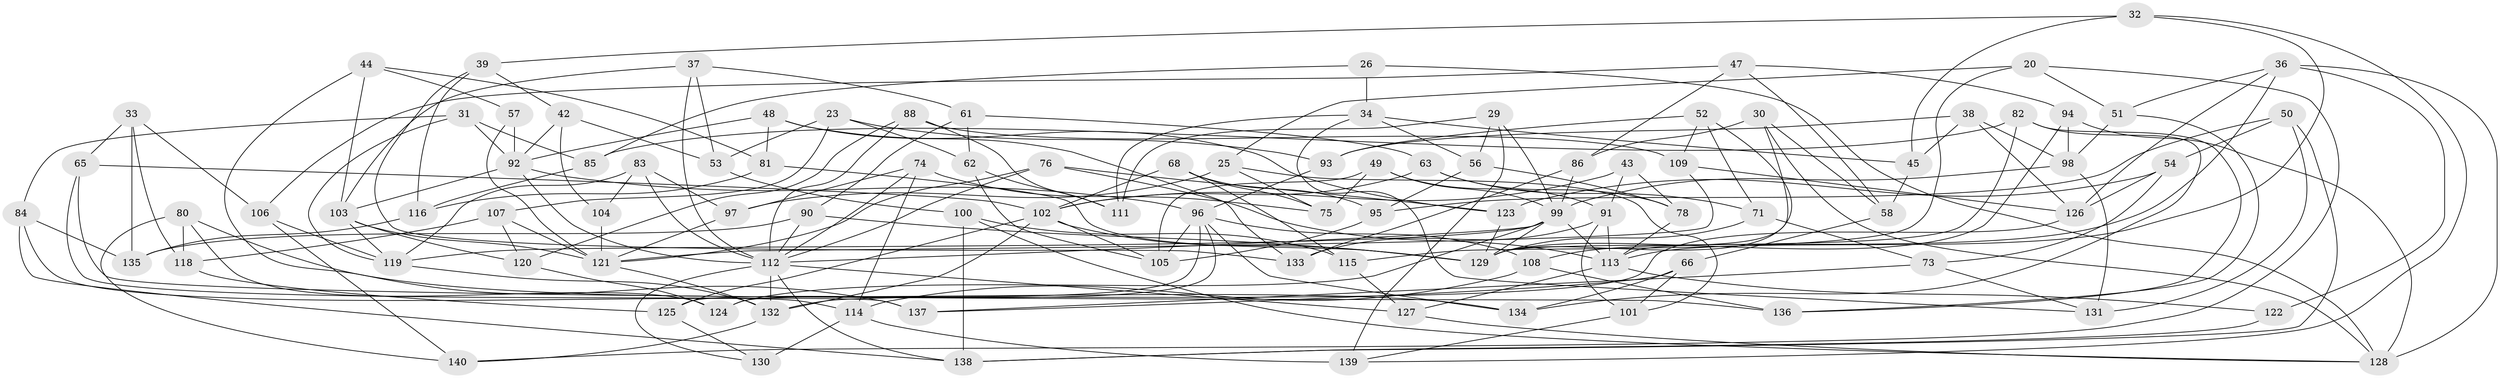 // original degree distribution, {4: 1.0}
// Generated by graph-tools (version 1.1) at 2025/03/03/04/25 22:03:46]
// undirected, 98 vertices, 219 edges
graph export_dot {
graph [start="1"]
  node [color=gray90,style=filled];
  20;
  23;
  25;
  26;
  29;
  30;
  31;
  32;
  33;
  34 [super="+3"];
  36 [super="+24"];
  37;
  38;
  39;
  42;
  43;
  44;
  45;
  47;
  48;
  49;
  50;
  51;
  52;
  53;
  54;
  56;
  57;
  58;
  61;
  62;
  63;
  65;
  66;
  68;
  71;
  73;
  74;
  75;
  76;
  78;
  80;
  81;
  82;
  83;
  84;
  85;
  86;
  88;
  90;
  91 [super="+17"];
  92 [super="+19+40"];
  93;
  94;
  95;
  96 [super="+1+12"];
  97;
  98 [super="+79"];
  99 [super="+6+35+64"];
  100 [super="+46"];
  101;
  102 [super="+67"];
  103 [super="+89"];
  104;
  105 [super="+60"];
  106;
  107;
  108;
  109;
  111;
  112 [super="+14+59+87"];
  113 [super="+5+22"];
  114 [super="+72"];
  115;
  116;
  118;
  119 [super="+4+55"];
  120;
  121 [super="+9+18+16"];
  122;
  123;
  124;
  125;
  126 [super="+77"];
  127;
  128 [super="+27"];
  129 [super="+13+21+28"];
  130;
  131;
  132 [super="+117"];
  133;
  134;
  135;
  136;
  137;
  138 [super="+70"];
  139;
  140;
  20 -- 140;
  20 -- 25;
  20 -- 115;
  20 -- 51;
  23 -- 93;
  23 -- 62;
  23 -- 107;
  23 -- 53;
  25 -- 101;
  25 -- 75;
  25 -- 97;
  26 -- 128;
  26 -- 34 [weight=2];
  26 -- 85;
  29 -- 139;
  29 -- 56;
  29 -- 111;
  29 -- 99;
  30 -- 58;
  30 -- 129;
  30 -- 86;
  30 -- 128;
  31 -- 84;
  31 -- 85;
  31 -- 119;
  31 -- 92;
  32 -- 45;
  32 -- 139;
  32 -- 39;
  32 -- 113;
  33 -- 65;
  33 -- 118;
  33 -- 106;
  33 -- 135;
  34 -- 56;
  34 -- 131;
  34 -- 45;
  34 -- 111;
  36 -- 128 [weight=2];
  36 -- 108;
  36 -- 126 [weight=2];
  36 -- 51;
  36 -- 122 [weight=2];
  37 -- 53;
  37 -- 61;
  37 -- 103;
  37 -- 112;
  38 -- 98;
  38 -- 93;
  38 -- 45;
  38 -- 126;
  39 -- 42;
  39 -- 116;
  39 -- 133;
  42 -- 104;
  42 -- 53;
  42 -- 92;
  43 -- 78;
  43 -- 91 [weight=2];
  43 -- 102;
  44 -- 81;
  44 -- 57;
  44 -- 137;
  44 -- 103;
  45 -- 58;
  47 -- 106;
  47 -- 58;
  47 -- 86;
  47 -- 94;
  48 -- 92;
  48 -- 81;
  48 -- 133;
  48 -- 123;
  49 -- 75;
  49 -- 91;
  49 -- 105;
  49 -- 99;
  50 -- 131;
  50 -- 54;
  50 -- 95;
  50 -- 138;
  51 -- 136;
  51 -- 98;
  52 -- 109;
  52 -- 71;
  52 -- 93;
  52 -- 113;
  53 -- 100;
  54 -- 73;
  54 -- 123;
  54 -- 126;
  56 -- 95;
  56 -- 78;
  57 -- 121 [weight=2];
  57 -- 92;
  58 -- 66;
  61 -- 63;
  61 -- 62;
  61 -- 90;
  62 -- 105;
  62 -- 111;
  63 -- 78;
  63 -- 71;
  63 -- 102;
  65 -- 137;
  65 -- 102;
  65 -- 136;
  66 -- 101;
  66 -- 137;
  66 -- 134;
  68 -- 115;
  68 -- 95;
  68 -- 75;
  68 -- 102;
  71 -- 73;
  71 -- 129;
  73 -- 137;
  73 -- 131;
  74 -- 75;
  74 -- 97;
  74 -- 114;
  74 -- 112;
  76 -- 123;
  76 -- 113;
  76 -- 121;
  76 -- 112;
  78 -- 113;
  80 -- 124;
  80 -- 134;
  80 -- 140;
  80 -- 118;
  81 -- 116;
  81 -- 129;
  82 -- 85;
  82 -- 136;
  82 -- 134;
  82 -- 129;
  83 -- 104;
  83 -- 97;
  83 -- 119;
  83 -- 112;
  84 -- 114;
  84 -- 135;
  84 -- 138;
  85 -- 116;
  86 -- 133;
  86 -- 99;
  88 -- 111;
  88 -- 109;
  88 -- 120;
  88 -- 112;
  90 -- 135;
  90 -- 112;
  90 -- 129;
  91 -- 133;
  91 -- 113;
  91 -- 101;
  92 -- 96;
  92 -- 112 [weight=2];
  92 -- 103;
  93 -- 96;
  94 -- 128;
  94 -- 98;
  94 -- 129;
  95 -- 105;
  96 -- 108;
  96 -- 124;
  96 -- 105 [weight=2];
  96 -- 125;
  96 -- 134;
  97 -- 121;
  98 -- 131;
  98 -- 99 [weight=2];
  99 -- 113;
  99 -- 124;
  99 -- 119 [weight=2];
  99 -- 129 [weight=2];
  99 -- 112;
  100 -- 138 [weight=2];
  100 -- 115;
  100 -- 128 [weight=2];
  101 -- 139;
  102 -- 129;
  102 -- 132;
  102 -- 105;
  102 -- 125;
  103 -- 119 [weight=2];
  103 -- 120;
  103 -- 121 [weight=2];
  104 -- 121 [weight=2];
  106 -- 140;
  106 -- 119;
  107 -- 118;
  107 -- 120;
  107 -- 121;
  108 -- 136;
  108 -- 114;
  109 -- 126;
  109 -- 121;
  112 -- 138;
  112 -- 132 [weight=2];
  112 -- 130;
  112 -- 127;
  113 -- 122;
  113 -- 127;
  114 -- 130 [weight=2];
  114 -- 139;
  115 -- 127;
  116 -- 135;
  118 -- 125;
  119 -- 132;
  120 -- 124;
  121 -- 132 [weight=2];
  122 -- 138;
  123 -- 129;
  125 -- 130;
  126 -- 132;
  127 -- 128;
  132 -- 140;
}
